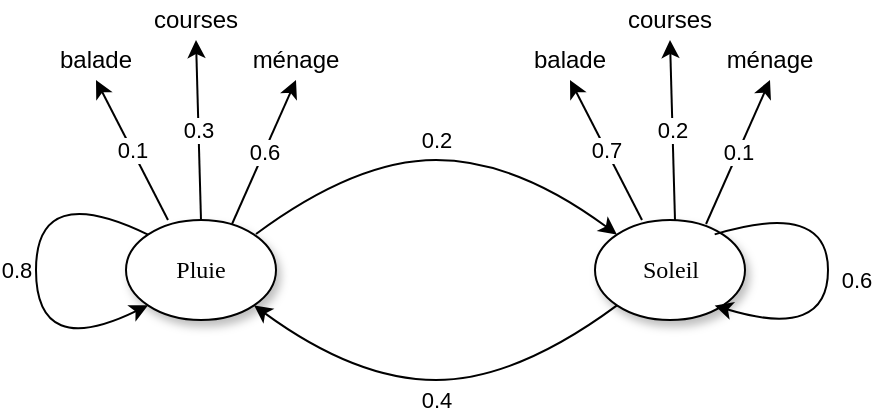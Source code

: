 <mxfile version="12.1.3" type="device" pages="1"><diagram name="Page-1" id="42789a77-a242-8287-6e28-9cd8cfd52e62"><mxGraphModel dx="526" dy="489" grid="1" gridSize="10" guides="1" tooltips="1" connect="1" arrows="1" fold="1" page="1" pageScale="1" pageWidth="1100" pageHeight="850" background="#ffffff" math="0" shadow="0"><root><mxCell id="0"/><mxCell id="1" parent="0"/><mxCell id="1ea317790d2ca983-2" value="&lt;span&gt;Soleil&lt;/span&gt;" style="ellipse;whiteSpace=wrap;html=1;rounded=0;shadow=1;comic=0;labelBackgroundColor=none;strokeColor=#000000;strokeWidth=1;fillColor=#FFFFFF;fontFamily=Verdana;fontSize=12;fontColor=#000000;align=center;" parent="1" vertex="1"><mxGeometry x="439.5" y="190" width="75" height="50" as="geometry"/></mxCell><mxCell id="1ea317790d2ca983-9" value="Pluie" style="ellipse;whiteSpace=wrap;html=1;rounded=0;shadow=1;comic=0;labelBackgroundColor=none;strokeColor=#000000;strokeWidth=1;fillColor=#FFFFFF;fontFamily=Verdana;fontSize=12;fontColor=#000000;align=center;" parent="1" vertex="1"><mxGeometry x="205" y="190" width="75" height="50" as="geometry"/></mxCell><mxCell id="qYWJ0I_wQVgZA51Fz0Dg-3" value="0.2" style="curved=1;endArrow=classic;html=1;entryX=0;entryY=0;entryDx=0;entryDy=0;" edge="1" parent="1" target="1ea317790d2ca983-2"><mxGeometry x="-0.003" y="10" width="50" height="50" relative="1" as="geometry"><mxPoint x="270" y="197" as="sourcePoint"/><mxPoint x="280" y="580" as="targetPoint"/><Array as="points"><mxPoint x="320" y="160"/><mxPoint x="400" y="160"/></Array><mxPoint as="offset"/></mxGeometry></mxCell><mxCell id="qYWJ0I_wQVgZA51Fz0Dg-4" value="0.4" style="curved=1;endArrow=classic;html=1;exitX=0;exitY=1;exitDx=0;exitDy=0;entryX=1;entryY=1;entryDx=0;entryDy=0;" edge="1" parent="1" source="1ea317790d2ca983-2" target="1ea317790d2ca983-9"><mxGeometry x="-0.002" y="10" width="50" height="50" relative="1" as="geometry"><mxPoint x="210" y="310" as="sourcePoint"/><mxPoint x="260" y="260" as="targetPoint"/><Array as="points"><mxPoint x="400" y="270"/><mxPoint x="320" y="270"/></Array><mxPoint as="offset"/></mxGeometry></mxCell><mxCell id="qYWJ0I_wQVgZA51Fz0Dg-5" value="0.8" style="curved=1;endArrow=classic;html=1;exitX=0;exitY=0;exitDx=0;exitDy=0;entryX=0;entryY=1;entryDx=0;entryDy=0;" edge="1" parent="1" source="1ea317790d2ca983-9" target="1ea317790d2ca983-9"><mxGeometry y="-10" width="50" height="50" relative="1" as="geometry"><mxPoint x="210" y="340" as="sourcePoint"/><mxPoint x="260" y="290" as="targetPoint"/><Array as="points"><mxPoint x="160" y="170"/><mxPoint x="160" y="260"/></Array><mxPoint as="offset"/></mxGeometry></mxCell><mxCell id="qYWJ0I_wQVgZA51Fz0Dg-6" value="0.6" style="curved=1;endArrow=classic;html=1;exitX=1;exitY=0;exitDx=0;exitDy=0;entryX=1;entryY=1;entryDx=0;entryDy=0;" edge="1" parent="1"><mxGeometry x="0.053" y="14" width="50" height="50" relative="1" as="geometry"><mxPoint x="499.338" y="197.204" as="sourcePoint"/><mxPoint x="499.338" y="232.796" as="targetPoint"/><Array as="points"><mxPoint x="556" y="180"/><mxPoint x="556" y="250"/></Array><mxPoint as="offset"/></mxGeometry></mxCell><mxCell id="qYWJ0I_wQVgZA51Fz0Dg-7" value="0.1" style="endArrow=classic;html=1;exitX=0.28;exitY=0;exitDx=0;exitDy=0;exitPerimeter=0;" edge="1" parent="1" source="1ea317790d2ca983-9"><mxGeometry width="50" height="50" relative="1" as="geometry"><mxPoint x="140" y="360" as="sourcePoint"/><mxPoint x="190" y="120" as="targetPoint"/></mxGeometry></mxCell><mxCell id="qYWJ0I_wQVgZA51Fz0Dg-8" value="0.6" style="endArrow=classic;html=1;exitX=0.707;exitY=0.04;exitDx=0;exitDy=0;exitPerimeter=0;" edge="1" parent="1" source="1ea317790d2ca983-9"><mxGeometry width="50" height="50" relative="1" as="geometry"><mxPoint x="140" y="360" as="sourcePoint"/><mxPoint x="290" y="120" as="targetPoint"/></mxGeometry></mxCell><mxCell id="qYWJ0I_wQVgZA51Fz0Dg-9" value="0.3" style="endArrow=classic;html=1;exitX=0.5;exitY=0;exitDx=0;exitDy=0;" edge="1" parent="1" source="1ea317790d2ca983-9"><mxGeometry width="50" height="50" relative="1" as="geometry"><mxPoint x="140" y="360" as="sourcePoint"/><mxPoint x="240" y="100" as="targetPoint"/></mxGeometry></mxCell><mxCell id="qYWJ0I_wQVgZA51Fz0Dg-11" value="balade" style="text;html=1;strokeColor=none;fillColor=none;align=center;verticalAlign=middle;whiteSpace=wrap;rounded=0;" vertex="1" parent="1"><mxGeometry x="170" y="100" width="40" height="20" as="geometry"/></mxCell><mxCell id="qYWJ0I_wQVgZA51Fz0Dg-12" value="courses" style="text;html=1;strokeColor=none;fillColor=none;align=center;verticalAlign=middle;whiteSpace=wrap;rounded=0;" vertex="1" parent="1"><mxGeometry x="220" y="80" width="40" height="20" as="geometry"/></mxCell><mxCell id="qYWJ0I_wQVgZA51Fz0Dg-13" value="ménage" style="text;html=1;strokeColor=none;fillColor=none;align=center;verticalAlign=middle;whiteSpace=wrap;rounded=0;" vertex="1" parent="1"><mxGeometry x="270" y="100" width="40" height="20" as="geometry"/></mxCell><mxCell id="qYWJ0I_wQVgZA51Fz0Dg-14" value="0.7" style="endArrow=classic;html=1;exitX=0.28;exitY=0;exitDx=0;exitDy=0;exitPerimeter=0;" edge="1" parent="1"><mxGeometry width="50" height="50" relative="1" as="geometry"><mxPoint x="463" y="190" as="sourcePoint"/><mxPoint x="427" y="120" as="targetPoint"/></mxGeometry></mxCell><mxCell id="qYWJ0I_wQVgZA51Fz0Dg-15" value="0.1" style="endArrow=classic;html=1;exitX=0.707;exitY=0.04;exitDx=0;exitDy=0;exitPerimeter=0;" edge="1" parent="1"><mxGeometry width="50" height="50" relative="1" as="geometry"><mxPoint x="495.025" y="192" as="sourcePoint"/><mxPoint x="527" y="120" as="targetPoint"/></mxGeometry></mxCell><mxCell id="qYWJ0I_wQVgZA51Fz0Dg-16" value="0.2" style="endArrow=classic;html=1;exitX=0.5;exitY=0;exitDx=0;exitDy=0;" edge="1" parent="1"><mxGeometry width="50" height="50" relative="1" as="geometry"><mxPoint x="479.5" y="190" as="sourcePoint"/><mxPoint x="477" y="100" as="targetPoint"/></mxGeometry></mxCell><mxCell id="qYWJ0I_wQVgZA51Fz0Dg-17" value="balade" style="text;html=1;strokeColor=none;fillColor=none;align=center;verticalAlign=middle;whiteSpace=wrap;rounded=0;" vertex="1" parent="1"><mxGeometry x="407" y="100" width="40" height="20" as="geometry"/></mxCell><mxCell id="qYWJ0I_wQVgZA51Fz0Dg-18" value="courses" style="text;html=1;strokeColor=none;fillColor=none;align=center;verticalAlign=middle;whiteSpace=wrap;rounded=0;" vertex="1" parent="1"><mxGeometry x="457" y="80" width="40" height="20" as="geometry"/></mxCell><mxCell id="qYWJ0I_wQVgZA51Fz0Dg-19" value="ménage" style="text;html=1;strokeColor=none;fillColor=none;align=center;verticalAlign=middle;whiteSpace=wrap;rounded=0;" vertex="1" parent="1"><mxGeometry x="507" y="100" width="40" height="20" as="geometry"/></mxCell></root></mxGraphModel></diagram></mxfile>